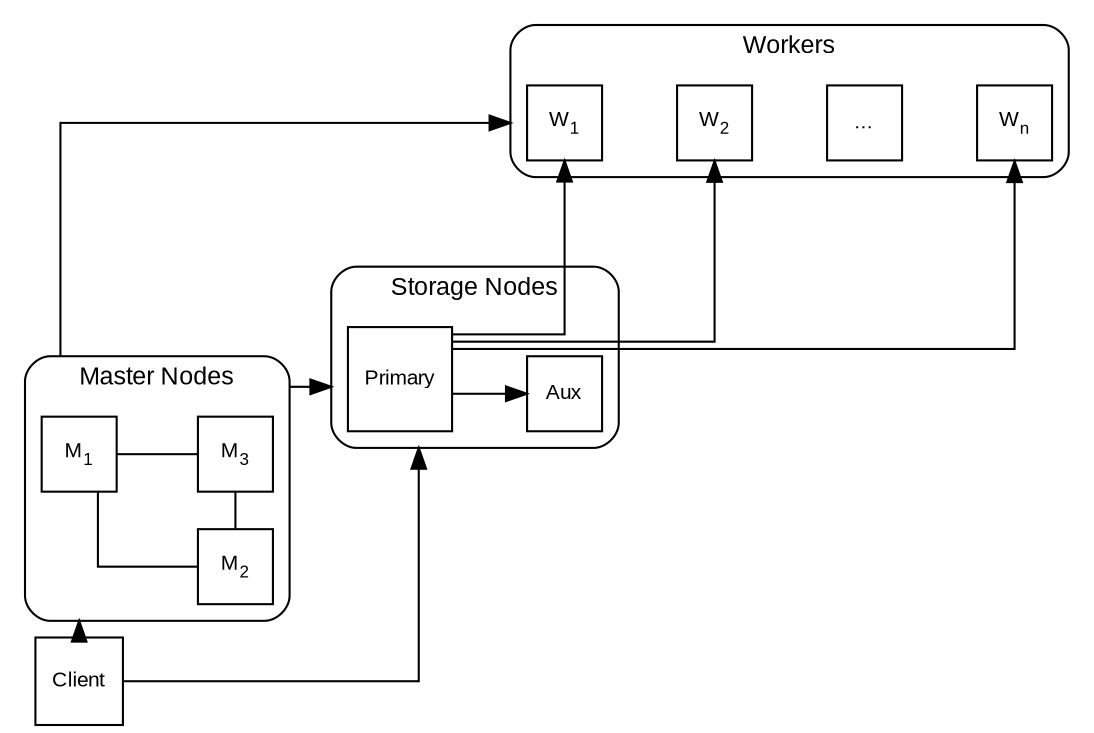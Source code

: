 digraph G {
  fontsize=12;
  fontname="Arial";
  node [fontsize=10, fontname="Arial", shape=square]
  splines=ortho;
  rankdir="LR";
  compound=true;
  subgraph cluster_0 {
    style=rounded;
    rank=same;
    M1 [label=<M<SUB>1</SUB>>]
    M2 [label=<M<SUB>2</SUB>>]
    M3 [label=<M<SUB>3</SUB>>]
    M1 -> {M2 M3} [arrowhead=none]
    M2 -> M3 [arrowhead=none]
    label = "Master Nodes";
  }

  subgraph cluster_2 {
    style=rounded;
    W3 [label="..."]
    W1 [label=<W<SUB>1</SUB>>]
    W2 [label=<W<SUB>2</SUB>>]
    W4 [label=<W<SUB>n</SUB>>]
    W1 -> W2 -> W3 -> W4 [style=invis];
    label = "Workers"
  }

  subgraph cluster_3 {
    style=rounded;
    D1 [label="Primary"];
    D2 [label="Aux"];
    D1 -> D2
    label = "Storage Nodes"
  }

  M1 -> W1 [ltail=cluster_0; lhead=cluster_2]
  M1 -> D1 [ltail=cluster_0; lhead=cluster_3, constraint=false]

  D1 -> {W1, W2, W4}

  M1 -> {D1, D2} [style=invis]
  M2 -> {D1, D2} [style=invis]
  M3 -> {D1, D2} [style=invis]

  C1 [label="Client"]
  C1 -> M1 [lhead=cluster_0, constraint=false, minlen=2]
  C1 -> D1 [lhead=cluster_3, constraint=false, minlen=2]
}
